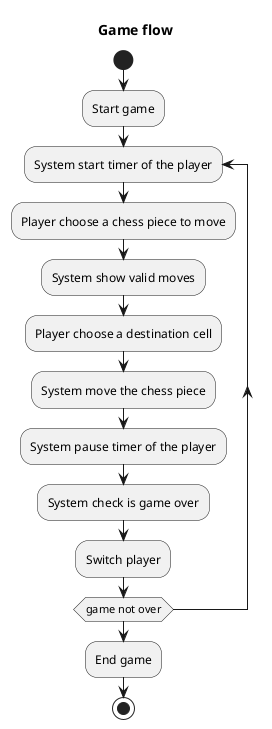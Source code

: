 @startuml "Activity diagram"
title "Game flow"

start
:Start game;
repeat :System start timer of the player;
:Player choose a chess piece to move;
:System show valid moves;
:Player choose a destination cell;
:System move the chess piece;
:System pause timer of the player;
:System check is game over;
:Switch player;
repeat while (game not over)
:End game;
stop

@enduml
